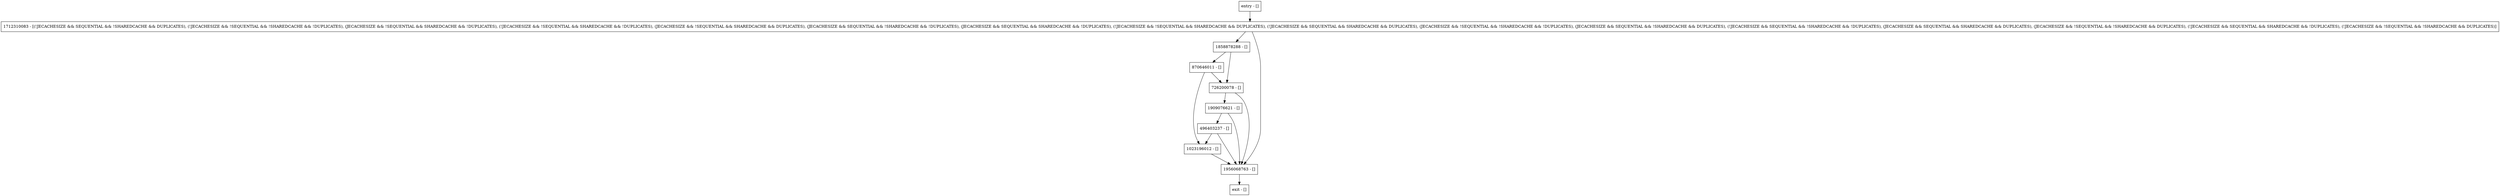 digraph criticalEviction {
node [shape=record];
entry [label="entry - []"];
exit [label="exit - []"];
1858878288 [label="1858878288 - []"];
496403237 [label="496403237 - []"];
1712310083 [label="1712310083 - [(!JECACHESIZE && SEQUENTIAL && !SHAREDCACHE && DUPLICATES), (!JECACHESIZE && !SEQUENTIAL && !SHAREDCACHE && !DUPLICATES), (JECACHESIZE && !SEQUENTIAL && SHAREDCACHE && !DUPLICATES), (!JECACHESIZE && !SEQUENTIAL && SHAREDCACHE && !DUPLICATES), (JECACHESIZE && !SEQUENTIAL && SHAREDCACHE && DUPLICATES), (JECACHESIZE && SEQUENTIAL && !SHAREDCACHE && !DUPLICATES), (JECACHESIZE && SEQUENTIAL && SHAREDCACHE && !DUPLICATES), (!JECACHESIZE && !SEQUENTIAL && SHAREDCACHE && DUPLICATES), (!JECACHESIZE && SEQUENTIAL && SHAREDCACHE && DUPLICATES), (JECACHESIZE && !SEQUENTIAL && !SHAREDCACHE && !DUPLICATES), (JECACHESIZE && SEQUENTIAL && !SHAREDCACHE && DUPLICATES), (!JECACHESIZE && SEQUENTIAL && !SHAREDCACHE && !DUPLICATES), (JECACHESIZE && SEQUENTIAL && SHAREDCACHE && DUPLICATES), (JECACHESIZE && !SEQUENTIAL && !SHAREDCACHE && DUPLICATES), (!JECACHESIZE && SEQUENTIAL && SHAREDCACHE && !DUPLICATES), (!JECACHESIZE && !SEQUENTIAL && !SHAREDCACHE && DUPLICATES)]"];
1023196012 [label="1023196012 - []"];
726200078 [label="726200078 - []"];
870646011 [label="870646011 - []"];
1909076621 [label="1909076621 - []"];
1956068763 [label="1956068763 - []"];
entry;
exit;
entry -> 1712310083;
1858878288 -> 726200078;
1858878288 -> 870646011;
496403237 -> 1023196012;
496403237 -> 1956068763;
1712310083 -> 1858878288;
1712310083 -> 1956068763;
1023196012 -> 1956068763;
726200078 -> 1909076621;
726200078 -> 1956068763;
870646011 -> 1023196012;
870646011 -> 726200078;
1909076621 -> 496403237;
1909076621 -> 1956068763;
1956068763 -> exit;
}
